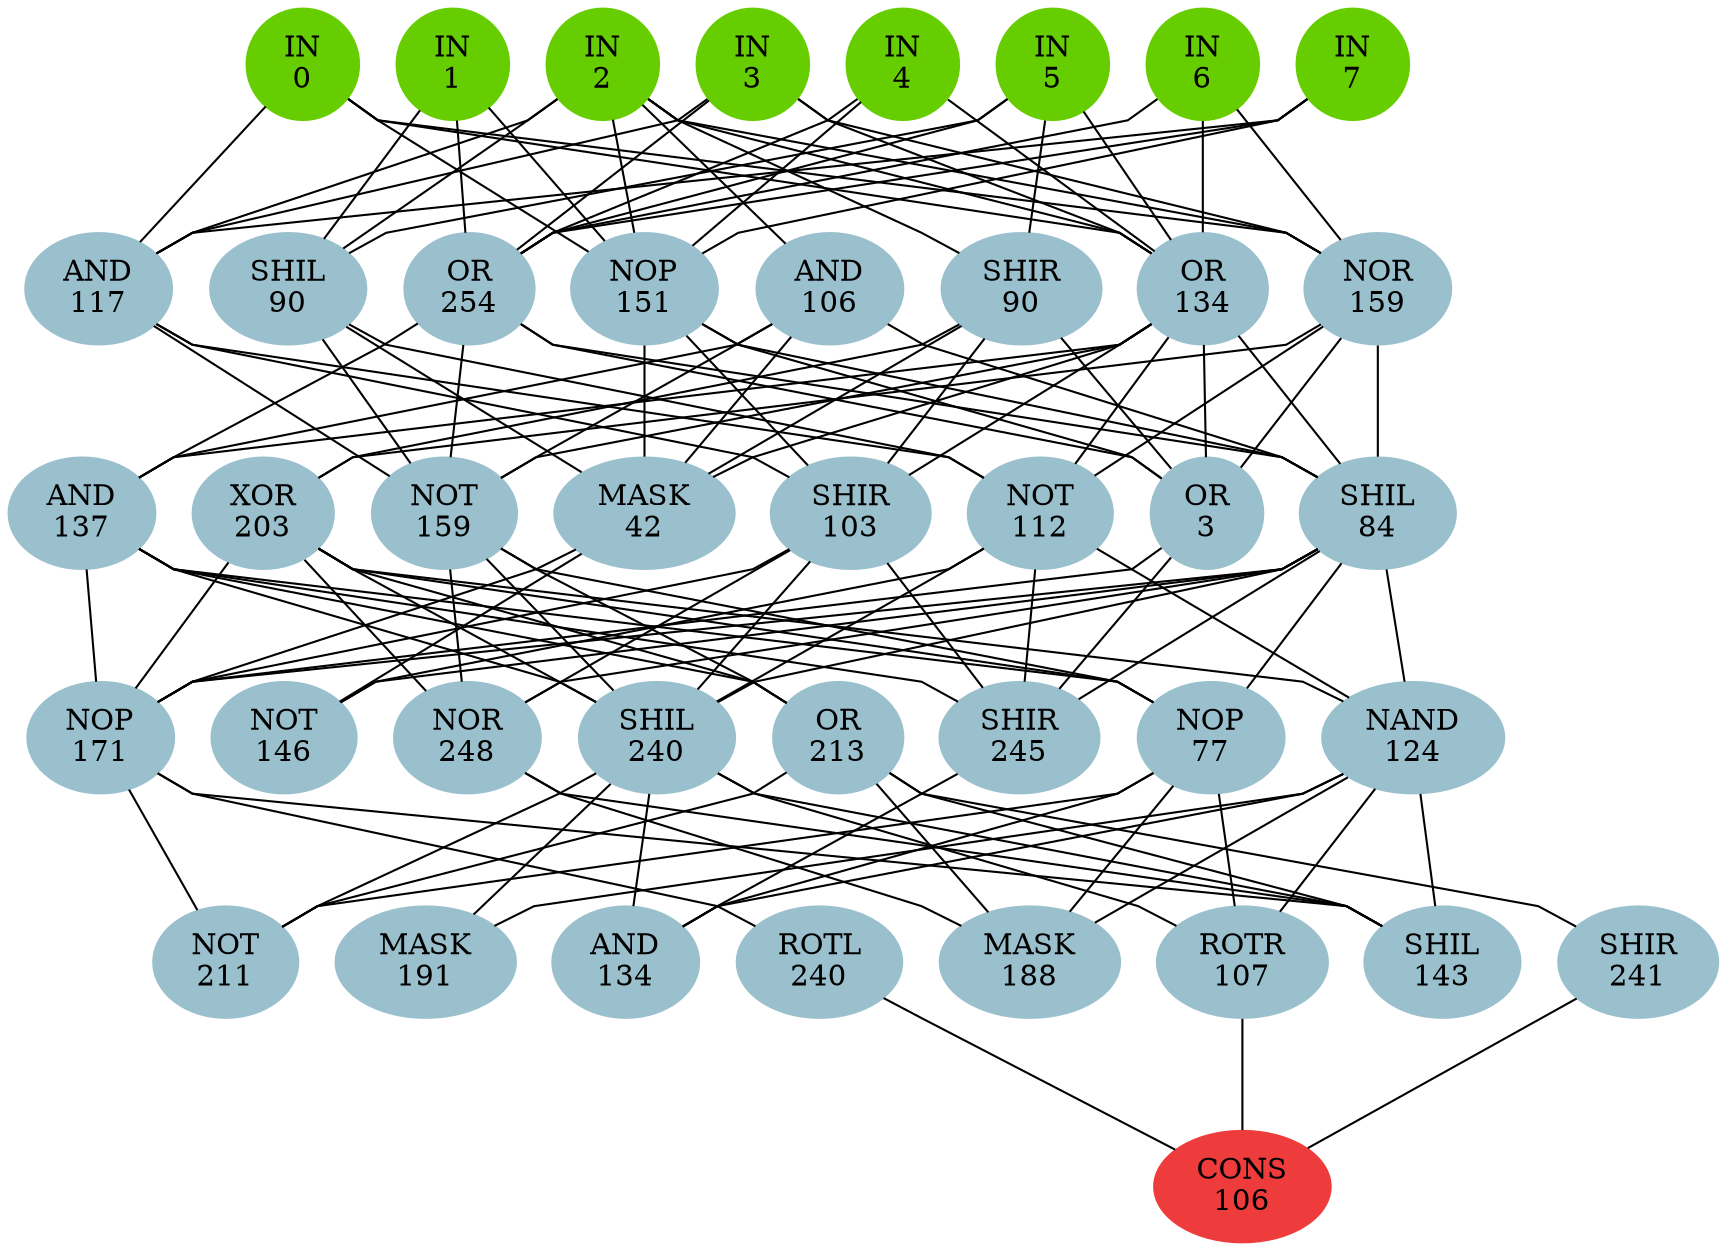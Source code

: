 graph EACircuit {
rankdir=BT;
ranksep=0.75;
ordering=out;
splines=polyline;
node [style=filled, color=lightblue2];

{ rank=same;
node [color=chartreuse3];
"-1_0"[label="IN\n0"];
node [color=chartreuse3];
"-1_1"[label="IN\n1"];
node [color=chartreuse3];
"-1_2"[label="IN\n2"];
node [color=chartreuse3];
"-1_3"[label="IN\n3"];
node [color=chartreuse3];
"-1_4"[label="IN\n4"];
node [color=chartreuse3];
"-1_5"[label="IN\n5"];
node [color=chartreuse3];
"-1_6"[label="IN\n6"];
node [color=chartreuse3];
"-1_7"[label="IN\n7"];
}
{ rank=same;
node [color=lightblue3];
"0_0"[label="AND\n117"];
node [color=lightblue3];
"0_1"[label="SHIL\n90"];
node [color=lightblue3];
"0_2"[label="OR\n254"];
node [color=lightblue3];
"0_3"[label="NOP\n151"];
node [color=lightblue3];
"0_4"[label="AND\n106"];
node [color=lightblue3];
"0_5"[label="SHIR\n90"];
node [color=lightblue3];
"0_6"[label="OR\n134"];
node [color=lightblue3];
"0_7"[label="NOR\n159"];
}
{ rank=same;
node [color=lightblue3];
"1_0"[label="AND\n137"];
node [color=lightblue3];
"1_1"[label="XOR\n203"];
node [color=lightblue3];
"1_2"[label="NOT\n159"];
node [color=lightblue3];
"1_3"[label="MASK\n42"];
node [color=lightblue3];
"1_4"[label="SHIR\n103"];
node [color=lightblue3];
"1_5"[label="NOT\n112"];
node [color=lightblue3];
"1_6"[label="OR\n3"];
node [color=lightblue3];
"1_7"[label="SHIL\n84"];
}
{ rank=same;
node [color=lightblue3];
"2_0"[label="NOP\n171"];
node [color=lightblue3];
"2_1"[label="NOT\n146"];
node [color=lightblue3];
"2_2"[label="NOR\n248"];
node [color=lightblue3];
"2_3"[label="SHIL\n240"];
node [color=lightblue3];
"2_4"[label="OR\n213"];
node [color=lightblue3];
"2_5"[label="SHIR\n245"];
node [color=lightblue3];
"2_6"[label="NOP\n77"];
node [color=lightblue3];
"2_7"[label="NAND\n124"];
}
{ rank=same;
node [color=lightblue3];
"3_0"[label="NOT\n211"];
node [color=lightblue3];
"3_1"[label="MASK\n191"];
node [color=lightblue3];
"3_2"[label="AND\n134"];
node [color=lightblue3];
"3_3"[label="ROTL\n240"];
node [color=lightblue3];
"3_4"[label="MASK\n188"];
node [color=lightblue3];
"3_5"[label="ROTR\n107"];
node [color=lightblue3];
"3_6"[label="SHIL\n143"];
node [color=lightblue3];
"3_7"[label="SHIR\n241"];
}
{ rank=same;
node [color=brown2];
"4_0"[label="CONS\n106"];
}
edge[style=invis];
"-1_0" -- "-1_1" -- "-1_2" -- "-1_3" -- "-1_4" -- "-1_5" -- "-1_6" -- "-1_7";
"0_0" -- "0_1" -- "0_2" -- "0_3" -- "0_4" -- "0_5" -- "0_6" -- "0_7";
"1_0" -- "1_1" -- "1_2" -- "1_3" -- "1_4" -- "1_5" -- "1_6" -- "1_7";
"2_0" -- "2_1" -- "2_2" -- "2_3" -- "2_4" -- "2_5" -- "2_6" -- "2_7";
"3_0" -- "3_1" -- "3_2" -- "3_3" -- "3_4" -- "3_5" -- "3_6" -- "3_7";
"4_0" -- "4_0";
edge[style=solid];
"0_0" -- "-1_0";
"0_0" -- "-1_2";
"0_0" -- "-1_3";
"0_0" -- "-1_7";
"0_1" -- "-1_1";
"0_1" -- "-1_2";
"0_1" -- "-1_5";
"0_2" -- "-1_1";
"0_2" -- "-1_3";
"0_2" -- "-1_4";
"0_2" -- "-1_5";
"0_2" -- "-1_6";
"0_2" -- "-1_7";
"0_3" -- "-1_0";
"0_3" -- "-1_1";
"0_3" -- "-1_2";
"0_3" -- "-1_4";
"0_3" -- "-1_7";
"0_4" -- "-1_2";
"0_5" -- "-1_2";
"0_5" -- "-1_5";
"0_6" -- "-1_0";
"0_6" -- "-1_2";
"0_6" -- "-1_3";
"0_6" -- "-1_4";
"0_6" -- "-1_5";
"0_6" -- "-1_6";
"0_7" -- "-1_0";
"0_7" -- "-1_2";
"0_7" -- "-1_3";
"0_7" -- "-1_6";
"1_0" -- "0_2";
"1_0" -- "0_4";
"1_0" -- "0_6";
"1_1" -- "0_5";
"1_1" -- "0_7";
"1_2" -- "0_0";
"1_2" -- "0_1";
"1_2" -- "0_2";
"1_2" -- "0_4";
"1_2" -- "0_6";
"1_3" -- "0_1";
"1_3" -- "0_3";
"1_3" -- "0_4";
"1_3" -- "0_5";
"1_3" -- "0_6";
"1_4" -- "0_0";
"1_4" -- "0_3";
"1_4" -- "0_5";
"1_4" -- "0_6";
"1_5" -- "0_0";
"1_5" -- "0_1";
"1_5" -- "0_6";
"1_5" -- "0_7";
"1_6" -- "0_2";
"1_6" -- "0_3";
"1_6" -- "0_5";
"1_6" -- "0_6";
"1_6" -- "0_7";
"1_7" -- "0_2";
"1_7" -- "0_3";
"1_7" -- "0_4";
"1_7" -- "0_6";
"1_7" -- "0_7";
"2_0" -- "1_0";
"2_0" -- "1_1";
"2_0" -- "1_3";
"2_0" -- "1_4";
"2_0" -- "1_6";
"2_0" -- "1_7";
"2_1" -- "1_3";
"2_1" -- "1_5";
"2_1" -- "1_7";
"2_2" -- "1_1";
"2_2" -- "1_2";
"2_2" -- "1_4";
"2_2" -- "1_7";
"2_3" -- "1_0";
"2_3" -- "1_1";
"2_3" -- "1_2";
"2_3" -- "1_4";
"2_3" -- "1_5";
"2_3" -- "1_7";
"2_4" -- "1_0";
"2_4" -- "1_1";
"2_4" -- "1_2";
"2_5" -- "1_0";
"2_5" -- "1_4";
"2_5" -- "1_5";
"2_5" -- "1_6";
"2_5" -- "1_7";
"2_6" -- "1_0";
"2_6" -- "1_1";
"2_6" -- "1_2";
"2_6" -- "1_7";
"2_7" -- "1_1";
"2_7" -- "1_5";
"2_7" -- "1_7";
"3_0" -- "2_0";
"3_0" -- "2_3";
"3_0" -- "2_4";
"3_0" -- "2_6";
"3_1" -- "2_3";
"3_1" -- "2_7";
"3_2" -- "2_3";
"3_2" -- "2_5";
"3_2" -- "2_6";
"3_2" -- "2_7";
"3_3" -- "2_0";
"3_4" -- "2_2";
"3_4" -- "2_4";
"3_4" -- "2_6";
"3_4" -- "2_7";
"3_5" -- "2_3";
"3_5" -- "2_6";
"3_5" -- "2_7";
"3_6" -- "2_0";
"3_6" -- "2_2";
"3_6" -- "2_3";
"3_6" -- "2_4";
"3_6" -- "2_7";
"3_7" -- "2_4";
"4_0" -- "3_3";
"4_0" -- "3_5";
"4_0" -- "3_7";
}